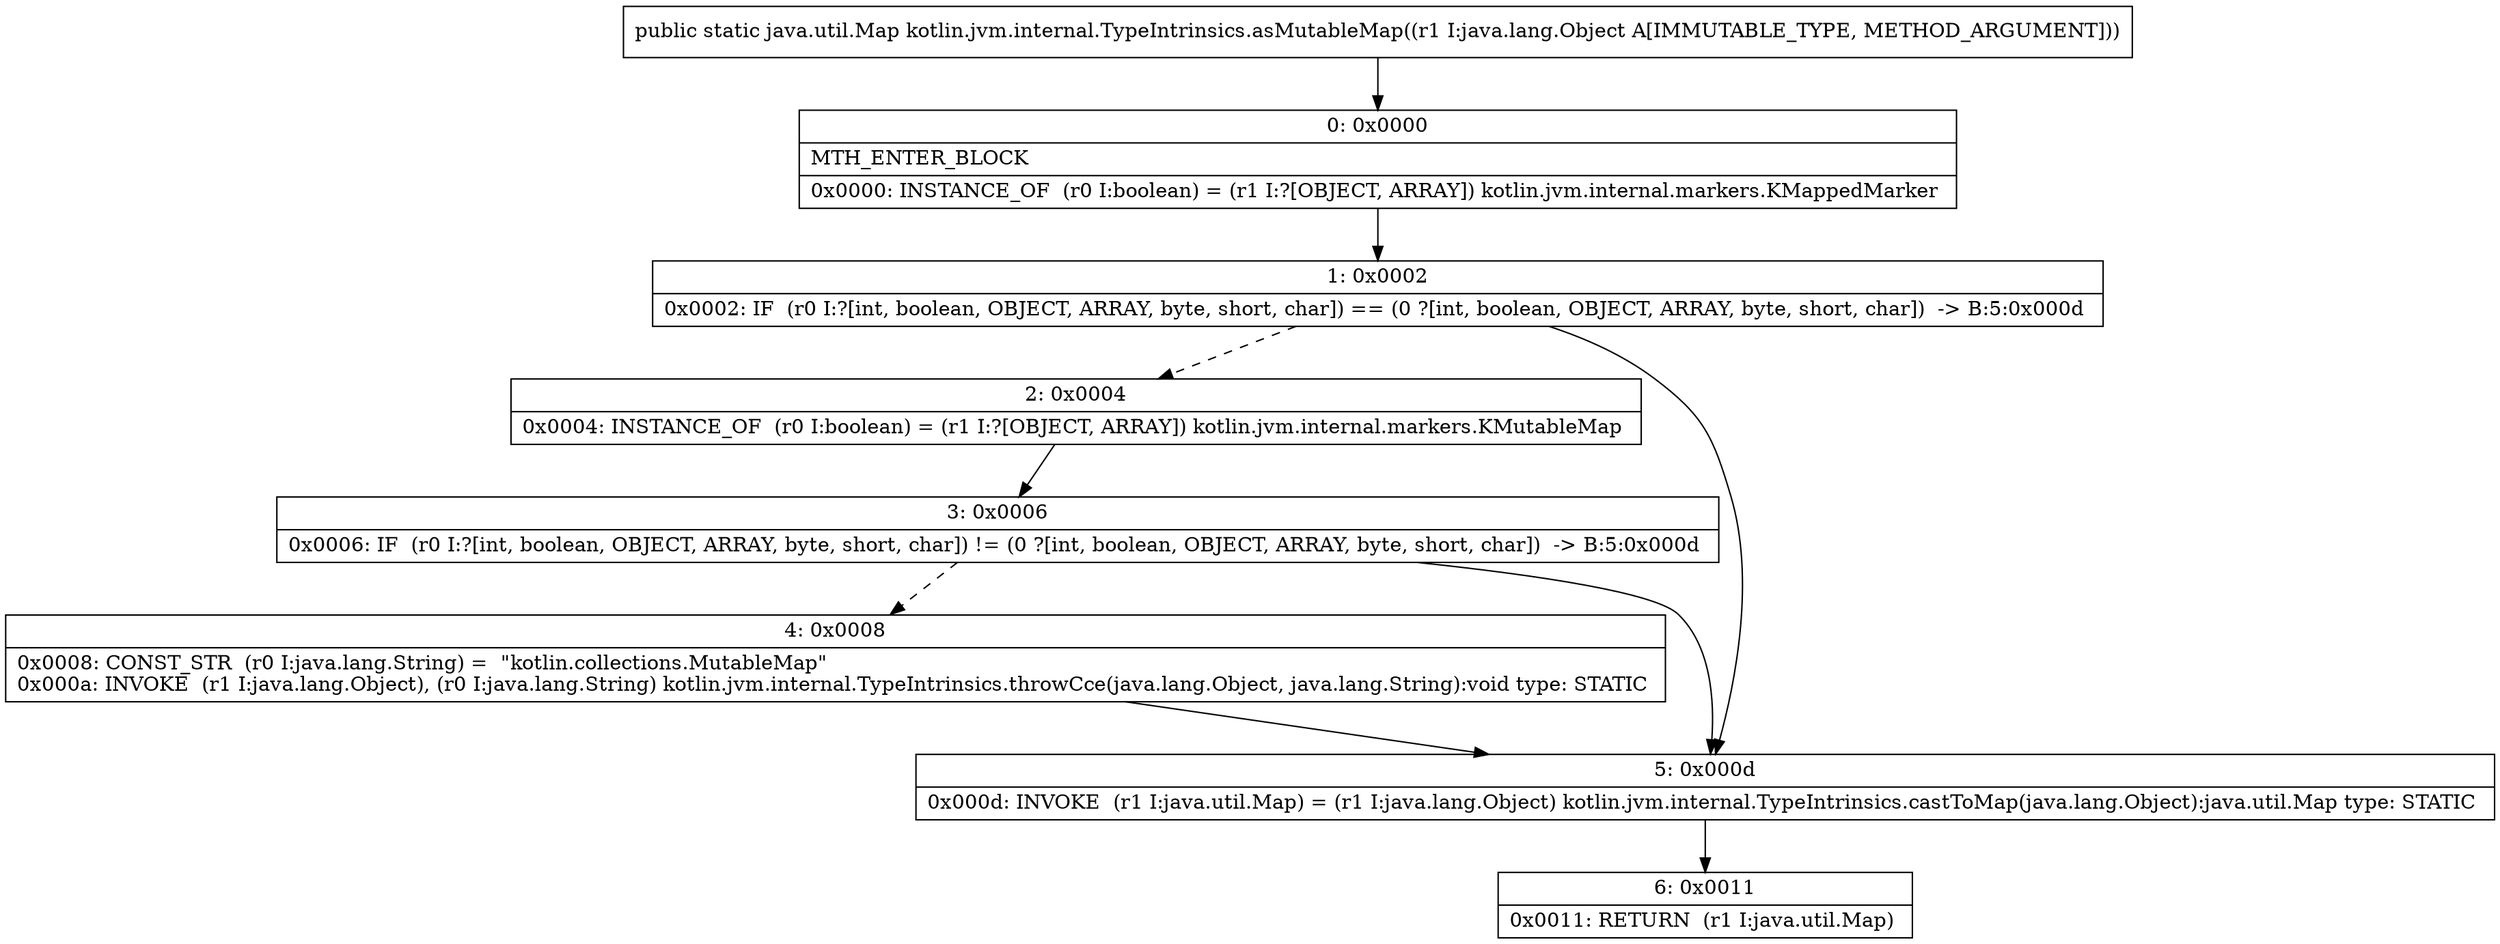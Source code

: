 digraph "CFG forkotlin.jvm.internal.TypeIntrinsics.asMutableMap(Ljava\/lang\/Object;)Ljava\/util\/Map;" {
Node_0 [shape=record,label="{0\:\ 0x0000|MTH_ENTER_BLOCK\l|0x0000: INSTANCE_OF  (r0 I:boolean) = (r1 I:?[OBJECT, ARRAY]) kotlin.jvm.internal.markers.KMappedMarker \l}"];
Node_1 [shape=record,label="{1\:\ 0x0002|0x0002: IF  (r0 I:?[int, boolean, OBJECT, ARRAY, byte, short, char]) == (0 ?[int, boolean, OBJECT, ARRAY, byte, short, char])  \-\> B:5:0x000d \l}"];
Node_2 [shape=record,label="{2\:\ 0x0004|0x0004: INSTANCE_OF  (r0 I:boolean) = (r1 I:?[OBJECT, ARRAY]) kotlin.jvm.internal.markers.KMutableMap \l}"];
Node_3 [shape=record,label="{3\:\ 0x0006|0x0006: IF  (r0 I:?[int, boolean, OBJECT, ARRAY, byte, short, char]) != (0 ?[int, boolean, OBJECT, ARRAY, byte, short, char])  \-\> B:5:0x000d \l}"];
Node_4 [shape=record,label="{4\:\ 0x0008|0x0008: CONST_STR  (r0 I:java.lang.String) =  \"kotlin.collections.MutableMap\" \l0x000a: INVOKE  (r1 I:java.lang.Object), (r0 I:java.lang.String) kotlin.jvm.internal.TypeIntrinsics.throwCce(java.lang.Object, java.lang.String):void type: STATIC \l}"];
Node_5 [shape=record,label="{5\:\ 0x000d|0x000d: INVOKE  (r1 I:java.util.Map) = (r1 I:java.lang.Object) kotlin.jvm.internal.TypeIntrinsics.castToMap(java.lang.Object):java.util.Map type: STATIC \l}"];
Node_6 [shape=record,label="{6\:\ 0x0011|0x0011: RETURN  (r1 I:java.util.Map) \l}"];
MethodNode[shape=record,label="{public static java.util.Map kotlin.jvm.internal.TypeIntrinsics.asMutableMap((r1 I:java.lang.Object A[IMMUTABLE_TYPE, METHOD_ARGUMENT])) }"];
MethodNode -> Node_0;
Node_0 -> Node_1;
Node_1 -> Node_2[style=dashed];
Node_1 -> Node_5;
Node_2 -> Node_3;
Node_3 -> Node_4[style=dashed];
Node_3 -> Node_5;
Node_4 -> Node_5;
Node_5 -> Node_6;
}

